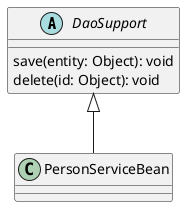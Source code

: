 @startuml

abstract class DaoSupport
class PersonServiceBean

DaoSupport <|-- PersonServiceBean

abstract class DaoSupport {
save(entity: Object): void
delete(id: Object): void
}

@enduml
